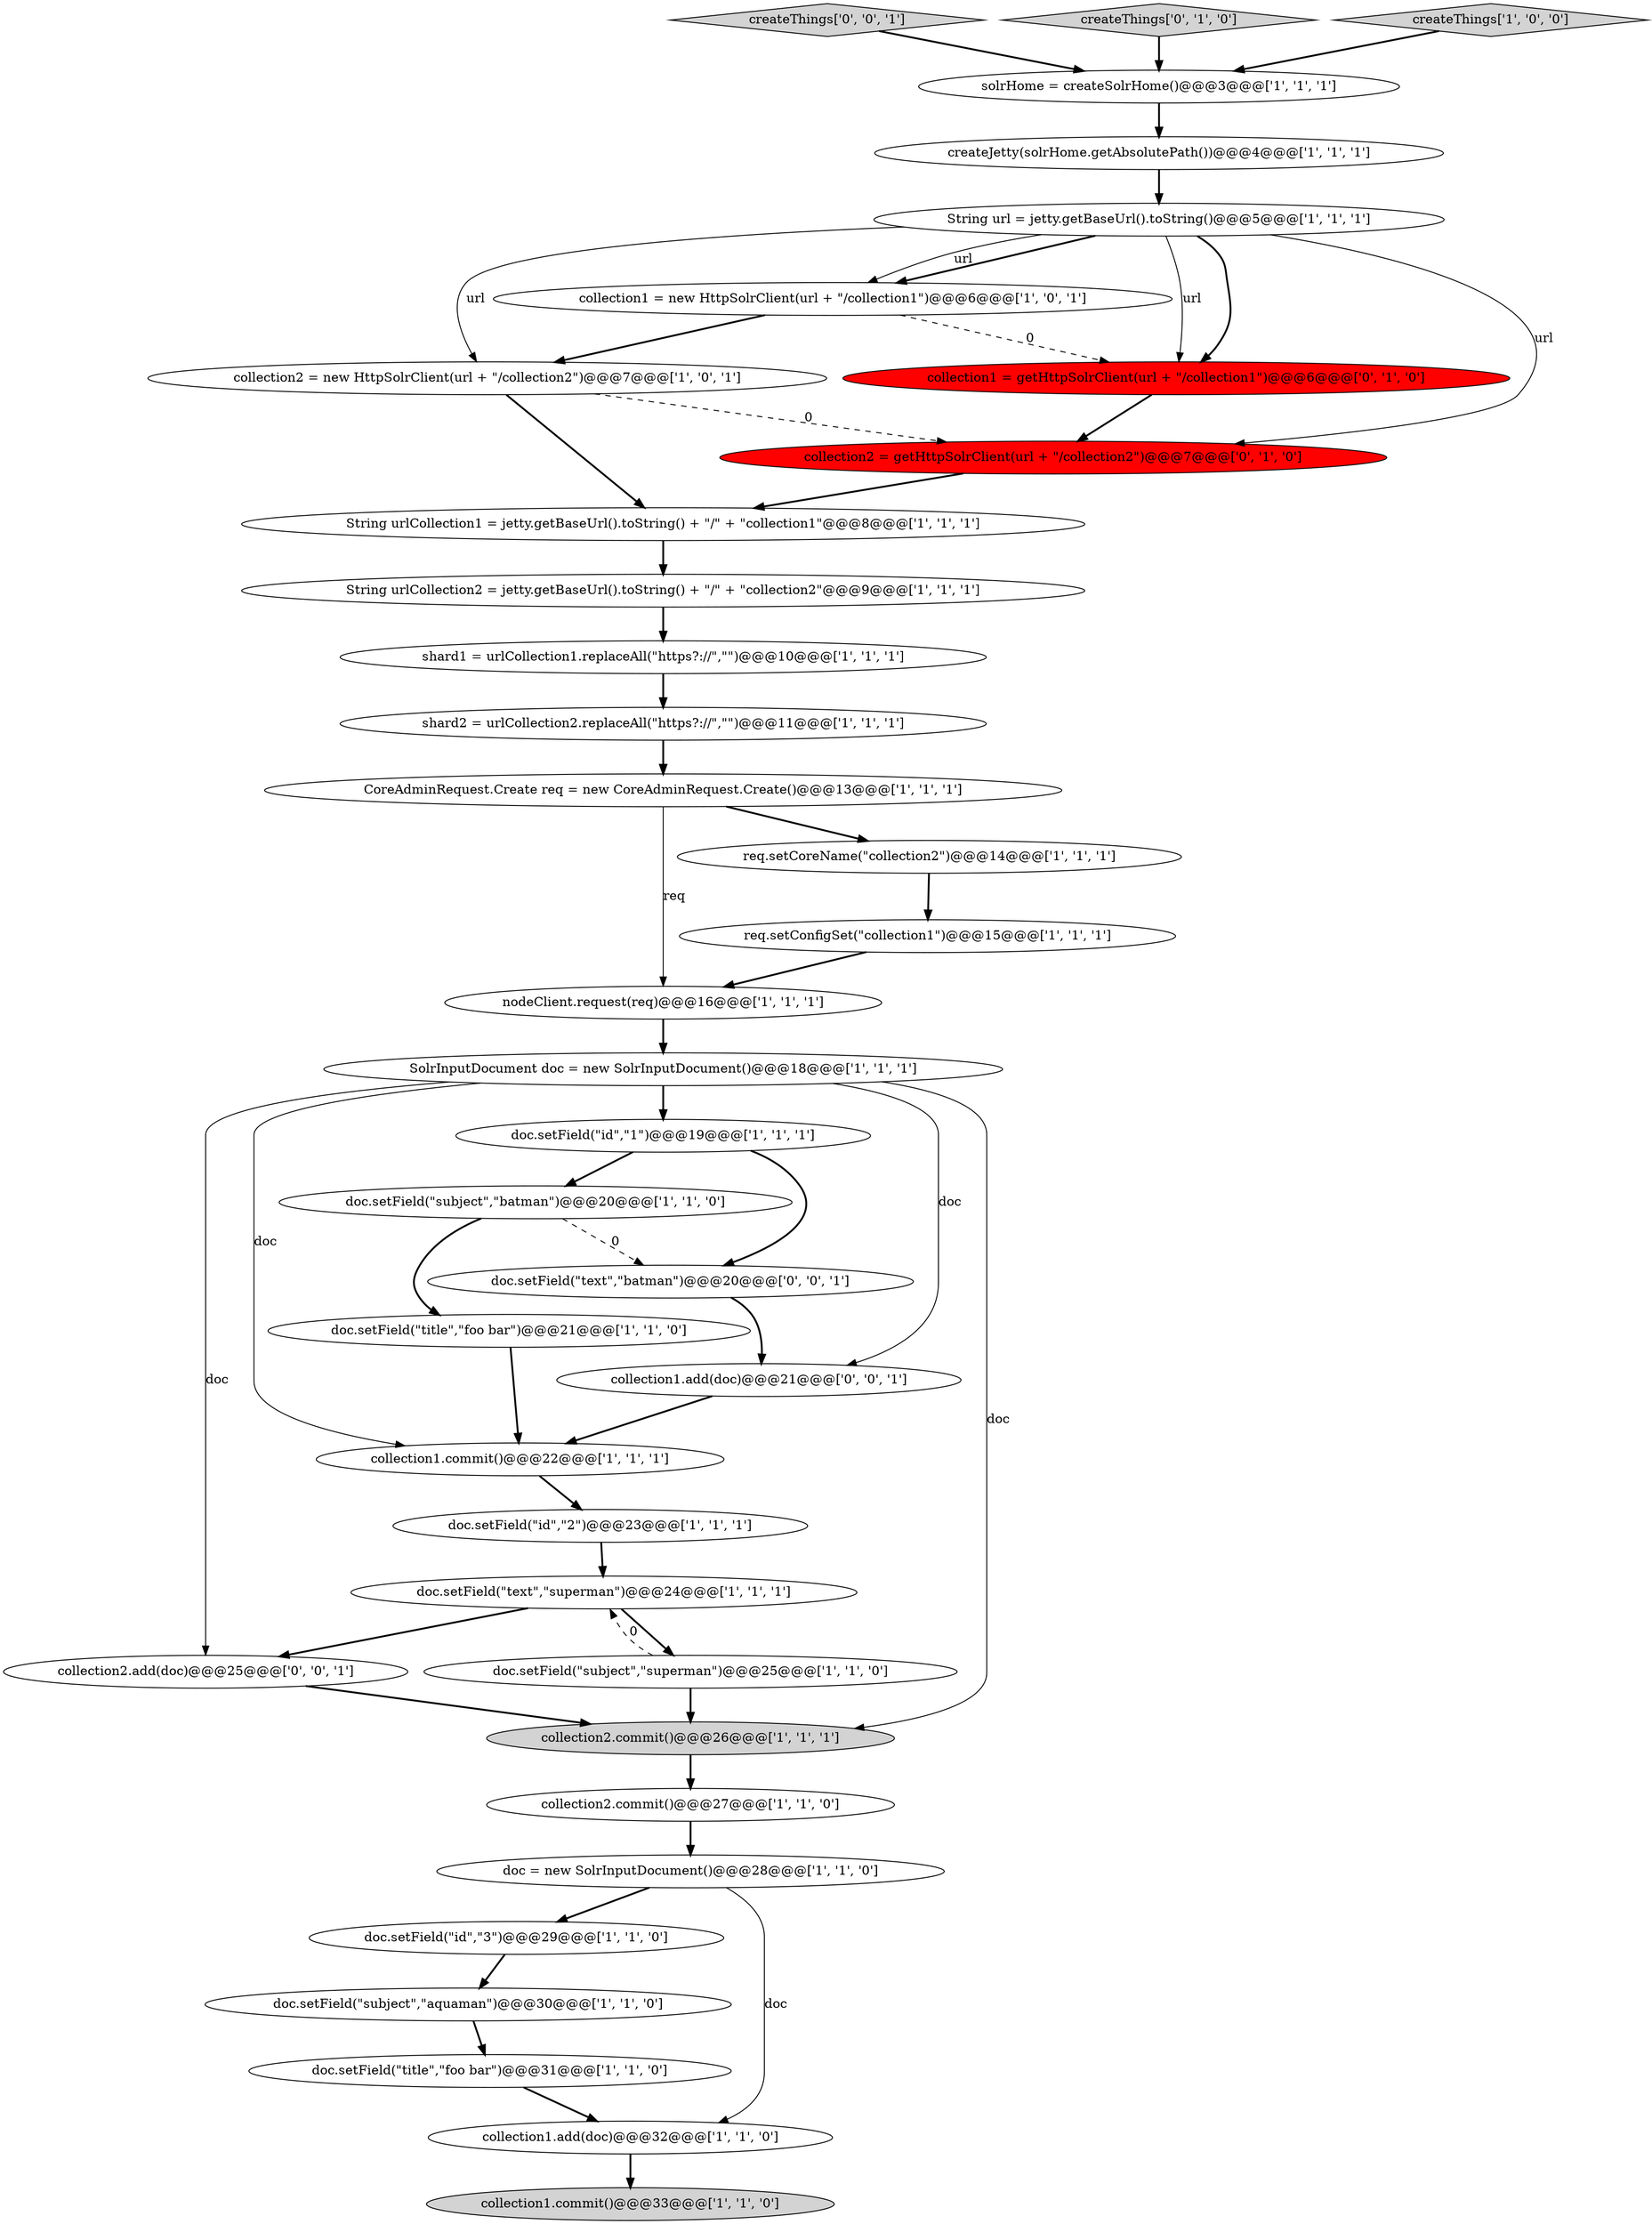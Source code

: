 digraph {
0 [style = filled, label = "nodeClient.request(req)@@@16@@@['1', '1', '1']", fillcolor = white, shape = ellipse image = "AAA0AAABBB1BBB"];
10 [style = filled, label = "String url = jetty.getBaseUrl().toString()@@@5@@@['1', '1', '1']", fillcolor = white, shape = ellipse image = "AAA0AAABBB1BBB"];
17 [style = filled, label = "CoreAdminRequest.Create req = new CoreAdminRequest.Create()@@@13@@@['1', '1', '1']", fillcolor = white, shape = ellipse image = "AAA0AAABBB1BBB"];
31 [style = filled, label = "collection1 = getHttpSolrClient(url + \"/collection1\")@@@6@@@['0', '1', '0']", fillcolor = red, shape = ellipse image = "AAA1AAABBB2BBB"];
8 [style = filled, label = "doc.setField(\"subject\",\"superman\")@@@25@@@['1', '1', '0']", fillcolor = white, shape = ellipse image = "AAA0AAABBB1BBB"];
6 [style = filled, label = "solrHome = createSolrHome()@@@3@@@['1', '1', '1']", fillcolor = white, shape = ellipse image = "AAA0AAABBB1BBB"];
9 [style = filled, label = "collection1.commit()@@@33@@@['1', '1', '0']", fillcolor = lightgray, shape = ellipse image = "AAA0AAABBB1BBB"];
35 [style = filled, label = "createThings['0', '0', '1']", fillcolor = lightgray, shape = diamond image = "AAA0AAABBB3BBB"];
28 [style = filled, label = "doc.setField(\"text\",\"superman\")@@@24@@@['1', '1', '1']", fillcolor = white, shape = ellipse image = "AAA0AAABBB1BBB"];
23 [style = filled, label = "collection2 = new HttpSolrClient(url + \"/collection2\")@@@7@@@['1', '0', '1']", fillcolor = white, shape = ellipse image = "AAA0AAABBB1BBB"];
7 [style = filled, label = "String urlCollection1 = jetty.getBaseUrl().toString() + \"/\" + \"collection1\"@@@8@@@['1', '1', '1']", fillcolor = white, shape = ellipse image = "AAA0AAABBB1BBB"];
29 [style = filled, label = "doc.setField(\"subject\",\"aquaman\")@@@30@@@['1', '1', '0']", fillcolor = white, shape = ellipse image = "AAA0AAABBB1BBB"];
3 [style = filled, label = "doc.setField(\"title\",\"foo bar\")@@@31@@@['1', '1', '0']", fillcolor = white, shape = ellipse image = "AAA0AAABBB1BBB"];
34 [style = filled, label = "collection2.add(doc)@@@25@@@['0', '0', '1']", fillcolor = white, shape = ellipse image = "AAA0AAABBB3BBB"];
32 [style = filled, label = "createThings['0', '1', '0']", fillcolor = lightgray, shape = diamond image = "AAA0AAABBB2BBB"];
18 [style = filled, label = "doc.setField(\"id\",\"2\")@@@23@@@['1', '1', '1']", fillcolor = white, shape = ellipse image = "AAA0AAABBB1BBB"];
26 [style = filled, label = "req.setCoreName(\"collection2\")@@@14@@@['1', '1', '1']", fillcolor = white, shape = ellipse image = "AAA0AAABBB1BBB"];
15 [style = filled, label = "shard1 = urlCollection1.replaceAll(\"https?://\",\"\")@@@10@@@['1', '1', '1']", fillcolor = white, shape = ellipse image = "AAA0AAABBB1BBB"];
4 [style = filled, label = "doc.setField(\"id\",\"3\")@@@29@@@['1', '1', '0']", fillcolor = white, shape = ellipse image = "AAA0AAABBB1BBB"];
14 [style = filled, label = "doc.setField(\"title\",\"foo bar\")@@@21@@@['1', '1', '0']", fillcolor = white, shape = ellipse image = "AAA0AAABBB1BBB"];
36 [style = filled, label = "collection1.add(doc)@@@21@@@['0', '0', '1']", fillcolor = white, shape = ellipse image = "AAA0AAABBB3BBB"];
27 [style = filled, label = "collection1.commit()@@@22@@@['1', '1', '1']", fillcolor = white, shape = ellipse image = "AAA0AAABBB1BBB"];
5 [style = filled, label = "SolrInputDocument doc = new SolrInputDocument()@@@18@@@['1', '1', '1']", fillcolor = white, shape = ellipse image = "AAA0AAABBB1BBB"];
24 [style = filled, label = "doc.setField(\"subject\",\"batman\")@@@20@@@['1', '1', '0']", fillcolor = white, shape = ellipse image = "AAA0AAABBB1BBB"];
2 [style = filled, label = "doc.setField(\"id\",\"1\")@@@19@@@['1', '1', '1']", fillcolor = white, shape = ellipse image = "AAA0AAABBB1BBB"];
16 [style = filled, label = "shard2 = urlCollection2.replaceAll(\"https?://\",\"\")@@@11@@@['1', '1', '1']", fillcolor = white, shape = ellipse image = "AAA0AAABBB1BBB"];
20 [style = filled, label = "String urlCollection2 = jetty.getBaseUrl().toString() + \"/\" + \"collection2\"@@@9@@@['1', '1', '1']", fillcolor = white, shape = ellipse image = "AAA0AAABBB1BBB"];
30 [style = filled, label = "collection2 = getHttpSolrClient(url + \"/collection2\")@@@7@@@['0', '1', '0']", fillcolor = red, shape = ellipse image = "AAA1AAABBB2BBB"];
21 [style = filled, label = "createJetty(solrHome.getAbsolutePath())@@@4@@@['1', '1', '1']", fillcolor = white, shape = ellipse image = "AAA0AAABBB1BBB"];
22 [style = filled, label = "collection1.add(doc)@@@32@@@['1', '1', '0']", fillcolor = white, shape = ellipse image = "AAA0AAABBB1BBB"];
13 [style = filled, label = "collection2.commit()@@@27@@@['1', '1', '0']", fillcolor = white, shape = ellipse image = "AAA0AAABBB1BBB"];
12 [style = filled, label = "doc = new SolrInputDocument()@@@28@@@['1', '1', '0']", fillcolor = white, shape = ellipse image = "AAA0AAABBB1BBB"];
1 [style = filled, label = "createThings['1', '0', '0']", fillcolor = lightgray, shape = diamond image = "AAA0AAABBB1BBB"];
11 [style = filled, label = "collection2.commit()@@@26@@@['1', '1', '1']", fillcolor = lightgray, shape = ellipse image = "AAA0AAABBB1BBB"];
19 [style = filled, label = "req.setConfigSet(\"collection1\")@@@15@@@['1', '1', '1']", fillcolor = white, shape = ellipse image = "AAA0AAABBB1BBB"];
25 [style = filled, label = "collection1 = new HttpSolrClient(url + \"/collection1\")@@@6@@@['1', '0', '1']", fillcolor = white, shape = ellipse image = "AAA0AAABBB1BBB"];
33 [style = filled, label = "doc.setField(\"text\",\"batman\")@@@20@@@['0', '0', '1']", fillcolor = white, shape = ellipse image = "AAA0AAABBB3BBB"];
21->10 [style = bold, label=""];
27->18 [style = bold, label=""];
17->26 [style = bold, label=""];
10->31 [style = bold, label=""];
28->34 [style = bold, label=""];
35->6 [style = bold, label=""];
24->33 [style = dashed, label="0"];
25->23 [style = bold, label=""];
6->21 [style = bold, label=""];
5->27 [style = solid, label="doc"];
29->3 [style = bold, label=""];
22->9 [style = bold, label=""];
10->30 [style = solid, label="url"];
5->34 [style = solid, label="doc"];
4->29 [style = bold, label=""];
17->0 [style = solid, label="req"];
7->20 [style = bold, label=""];
16->17 [style = bold, label=""];
8->28 [style = dashed, label="0"];
26->19 [style = bold, label=""];
15->16 [style = bold, label=""];
3->22 [style = bold, label=""];
18->28 [style = bold, label=""];
32->6 [style = bold, label=""];
34->11 [style = bold, label=""];
19->0 [style = bold, label=""];
24->14 [style = bold, label=""];
5->2 [style = bold, label=""];
1->6 [style = bold, label=""];
13->12 [style = bold, label=""];
36->27 [style = bold, label=""];
12->4 [style = bold, label=""];
5->11 [style = solid, label="doc"];
10->25 [style = bold, label=""];
30->7 [style = bold, label=""];
12->22 [style = solid, label="doc"];
28->8 [style = bold, label=""];
11->13 [style = bold, label=""];
33->36 [style = bold, label=""];
31->30 [style = bold, label=""];
23->30 [style = dashed, label="0"];
25->31 [style = dashed, label="0"];
2->33 [style = bold, label=""];
10->23 [style = solid, label="url"];
23->7 [style = bold, label=""];
14->27 [style = bold, label=""];
10->31 [style = solid, label="url"];
2->24 [style = bold, label=""];
20->15 [style = bold, label=""];
8->11 [style = bold, label=""];
5->36 [style = solid, label="doc"];
10->25 [style = solid, label="url"];
0->5 [style = bold, label=""];
}
